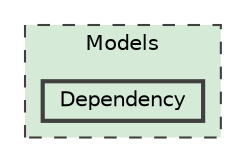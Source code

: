 digraph "C:/Users/tkefauver/Source/Repos/MonkeyPaste/Common/MonkeyPaste.Common.Plugin/Models/Dependency"
{
 // LATEX_PDF_SIZE
  bgcolor="transparent";
  edge [fontname=Helvetica,fontsize=10,labelfontname=Helvetica,labelfontsize=10];
  node [fontname=Helvetica,fontsize=10,shape=box,height=0.2,width=0.4];
  compound=true
  subgraph clusterdir_22305cb0964bbe63c21991dd2265ce48 {
    graph [ bgcolor="#d5ebd8", pencolor="grey25", label="Models", fontname=Helvetica,fontsize=10 style="filled,dashed", URL="dir_22305cb0964bbe63c21991dd2265ce48.html",tooltip=""]
  dir_3bead0b05f84b147dcacd01cf11937ae [label="Dependency", fillcolor="#d5ebd8", color="grey25", style="filled,bold", URL="dir_3bead0b05f84b147dcacd01cf11937ae.html",tooltip=""];
  }
}
